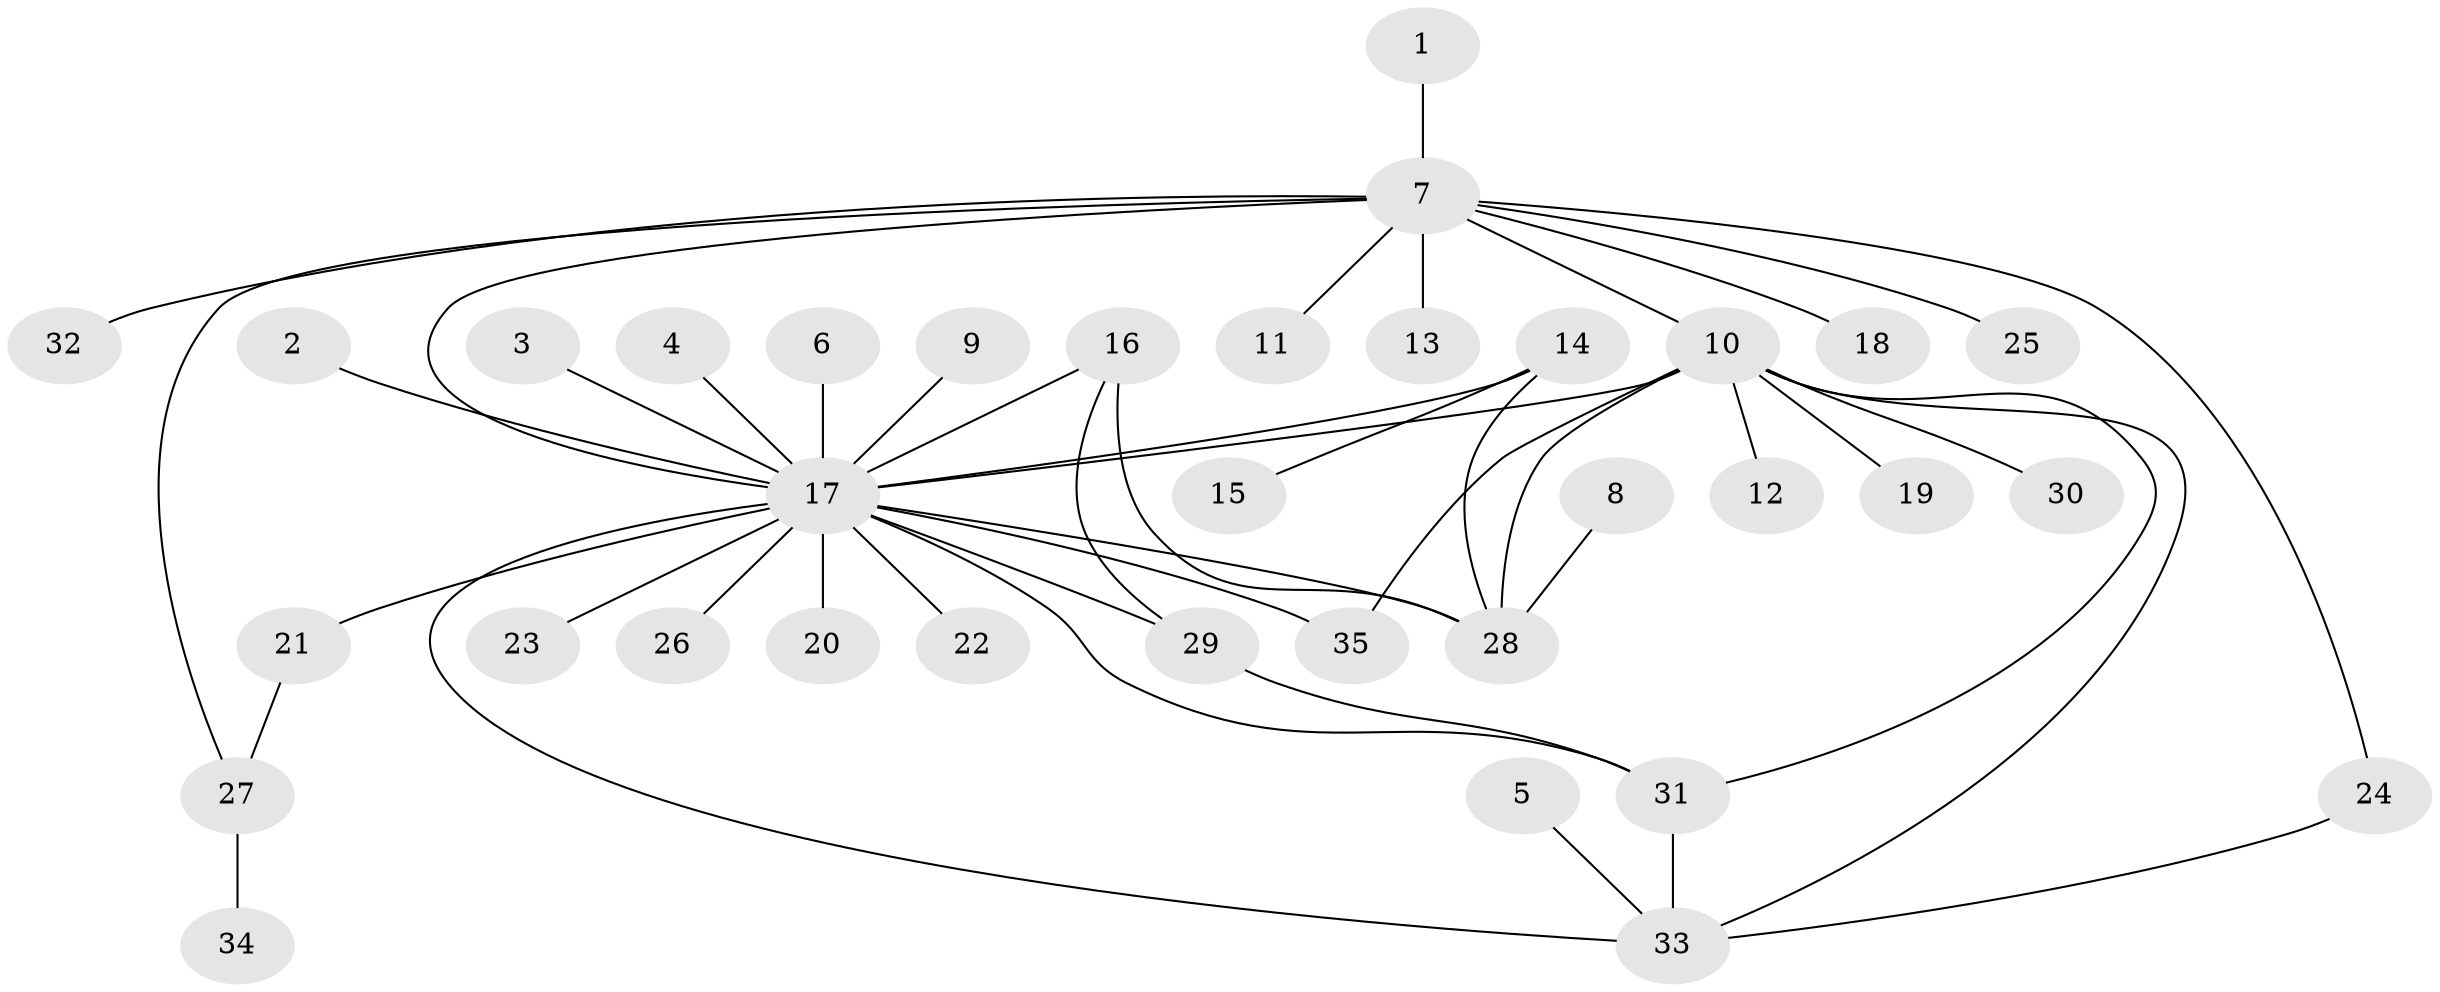// original degree distribution, {4: 0.07142857142857142, 21: 0.014285714285714285, 12: 0.02857142857142857, 5: 0.02857142857142857, 1: 0.5571428571428572, 2: 0.22857142857142856, 8: 0.014285714285714285, 3: 0.05714285714285714}
// Generated by graph-tools (version 1.1) at 2025/01/03/09/25 03:01:44]
// undirected, 35 vertices, 46 edges
graph export_dot {
graph [start="1"]
  node [color=gray90,style=filled];
  1;
  2;
  3;
  4;
  5;
  6;
  7;
  8;
  9;
  10;
  11;
  12;
  13;
  14;
  15;
  16;
  17;
  18;
  19;
  20;
  21;
  22;
  23;
  24;
  25;
  26;
  27;
  28;
  29;
  30;
  31;
  32;
  33;
  34;
  35;
  1 -- 7 [weight=1.0];
  2 -- 17 [weight=1.0];
  3 -- 17 [weight=1.0];
  4 -- 17 [weight=1.0];
  5 -- 33 [weight=1.0];
  6 -- 17 [weight=1.0];
  7 -- 10 [weight=1.0];
  7 -- 11 [weight=1.0];
  7 -- 13 [weight=1.0];
  7 -- 17 [weight=1.0];
  7 -- 18 [weight=1.0];
  7 -- 24 [weight=1.0];
  7 -- 25 [weight=1.0];
  7 -- 27 [weight=1.0];
  7 -- 32 [weight=1.0];
  8 -- 28 [weight=1.0];
  9 -- 17 [weight=1.0];
  10 -- 12 [weight=1.0];
  10 -- 17 [weight=1.0];
  10 -- 19 [weight=1.0];
  10 -- 28 [weight=1.0];
  10 -- 30 [weight=1.0];
  10 -- 31 [weight=1.0];
  10 -- 33 [weight=1.0];
  10 -- 35 [weight=1.0];
  14 -- 15 [weight=1.0];
  14 -- 17 [weight=1.0];
  14 -- 28 [weight=1.0];
  16 -- 17 [weight=1.0];
  16 -- 28 [weight=1.0];
  16 -- 29 [weight=1.0];
  17 -- 20 [weight=1.0];
  17 -- 21 [weight=1.0];
  17 -- 22 [weight=1.0];
  17 -- 23 [weight=1.0];
  17 -- 26 [weight=1.0];
  17 -- 28 [weight=1.0];
  17 -- 29 [weight=1.0];
  17 -- 31 [weight=1.0];
  17 -- 33 [weight=1.0];
  17 -- 35 [weight=1.0];
  21 -- 27 [weight=1.0];
  24 -- 33 [weight=1.0];
  27 -- 34 [weight=1.0];
  29 -- 31 [weight=1.0];
  31 -- 33 [weight=1.0];
}
